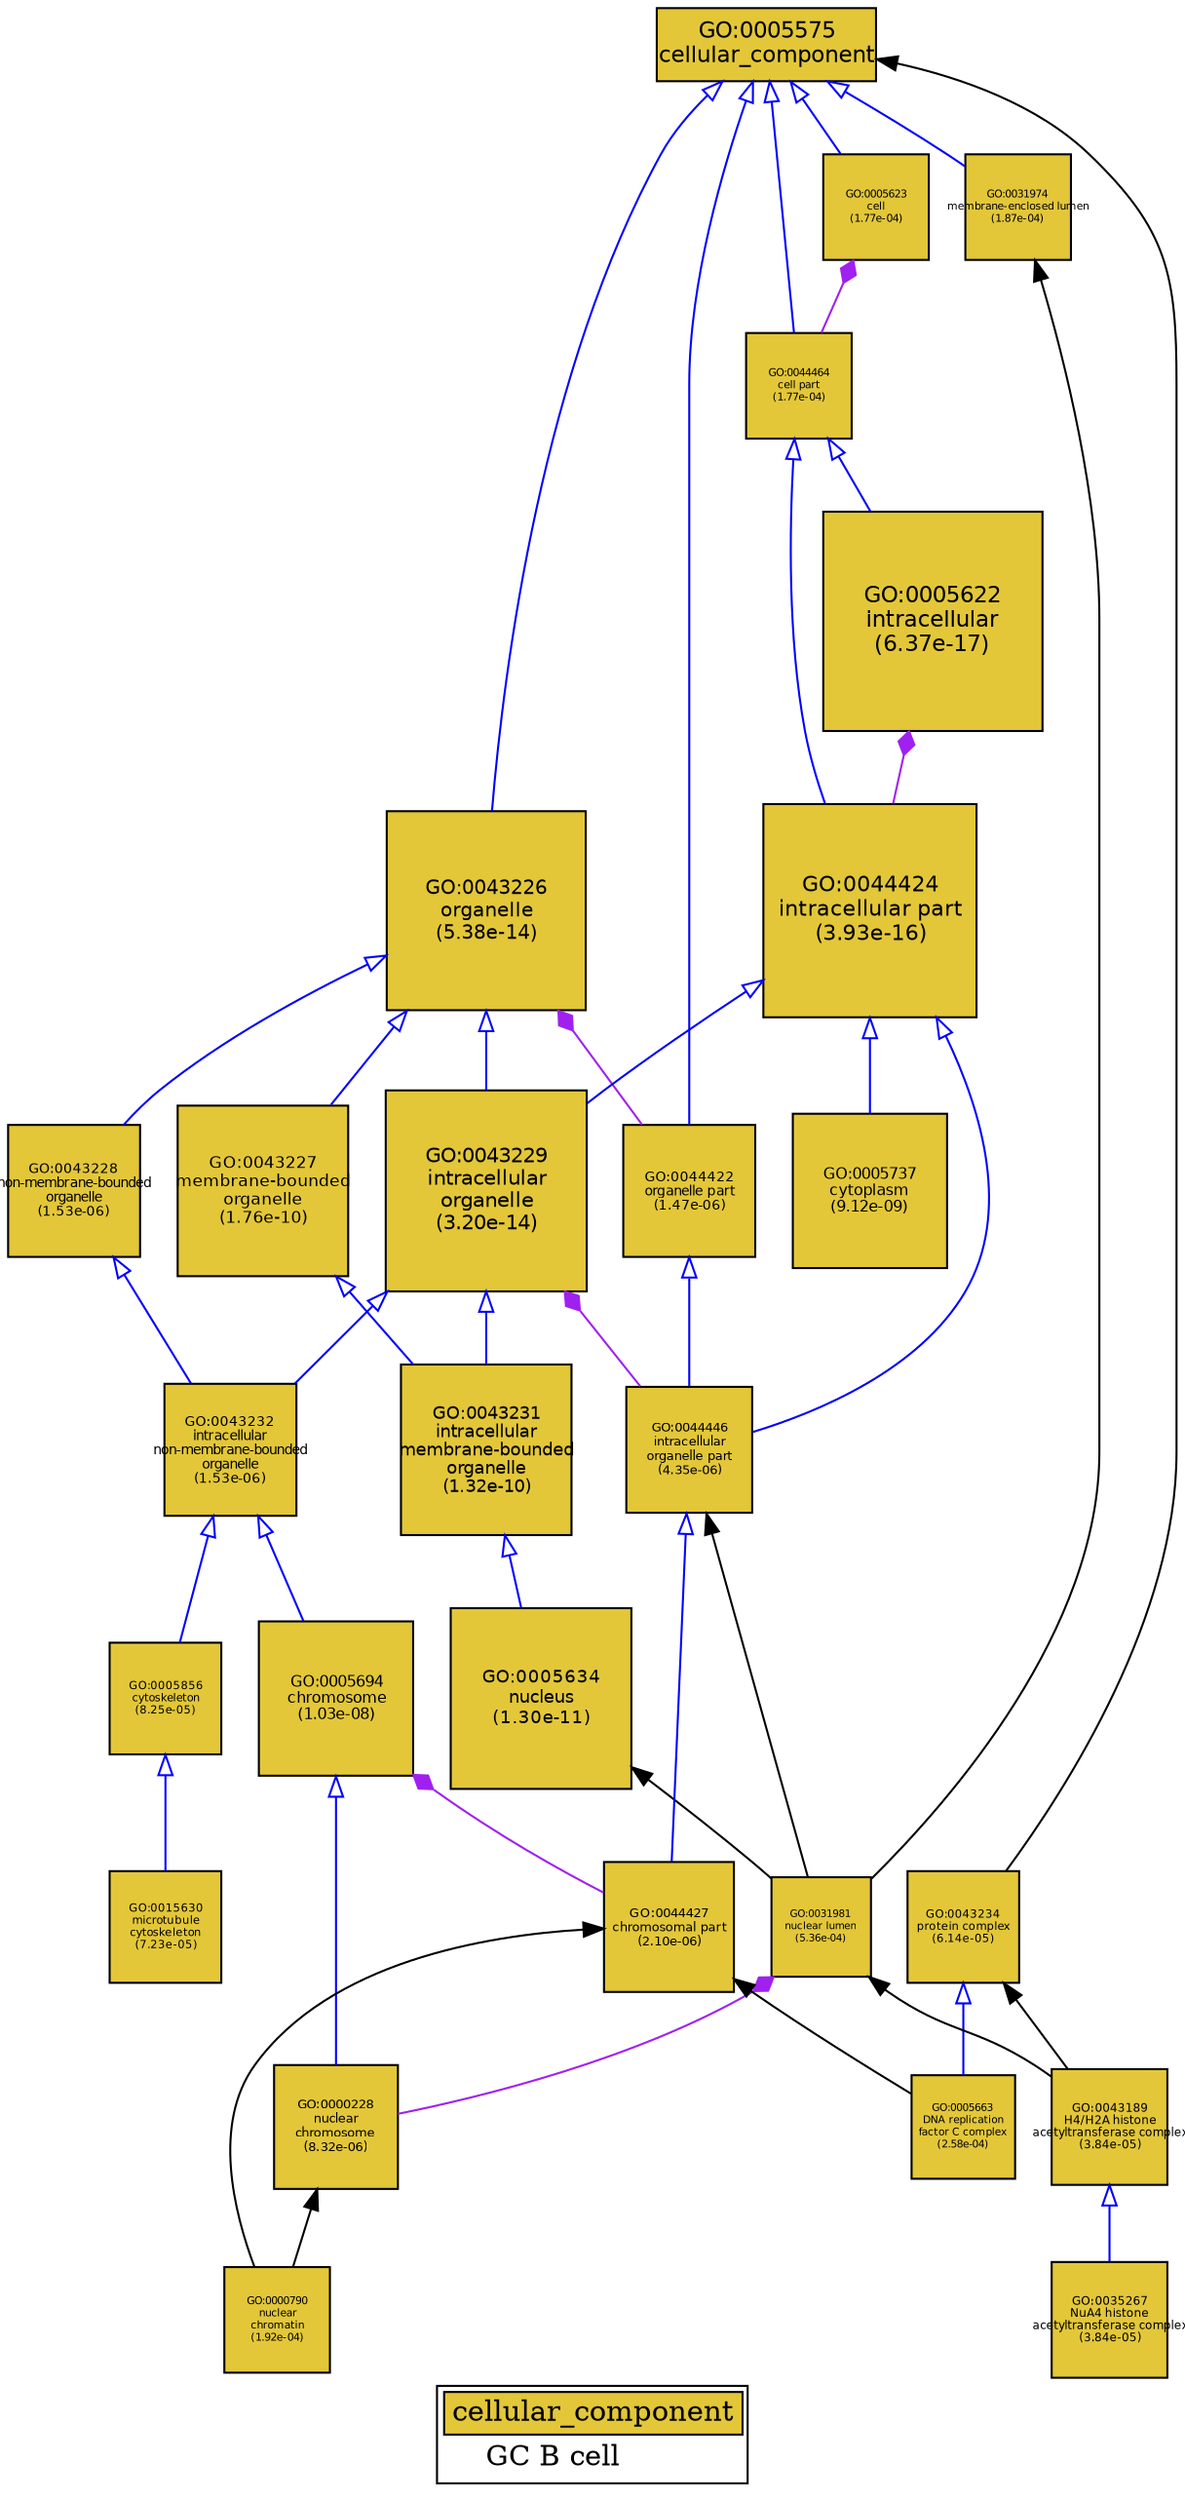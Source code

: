 digraph "cellular_component" {
graph [ bgcolor = "#ffffff", label = <<TABLE COLOR="black" BGCOLOR="white"><TR><TD COLSPAN="2" BGCOLOR="#E3C739"><FONT COLOR="black">cellular_component</FONT></TD></TR><TR><TD BORDER="0">GC B cell</TD></TR></TABLE>> ];
node [ fontname = "Helvetica" ];

subgraph "nodes" {

node [ style = "filled", fixedsize = "true", width = 1, shape = "box", fontsize = 9, fillcolor = "#E3C739", fontcolor = "black", color = "black" ];

"GO:0043227" [ URL = "#GO:0043227", label = <<TABLE BORDER="0"><TR><TD>GO:0043227<BR/>membrane-bounded<BR/>organelle<BR/>(1.76e-10)</TD></TR></TABLE>>, width = 1.16586057596, shape = "box", fontsize = 8.39419614688, height = 1.16586057596 ];
"GO:0000228" [ URL = "#GO:0000228", label = <<TABLE BORDER="0"><TR><TD>GO:0000228<BR/>nuclear<BR/>chromosome<BR/>(8.32e-06)</TD></TR></TABLE>>, width = 0.844155553998, shape = "box", fontsize = 6.07791998878, height = 0.844155553998 ];
"GO:0005856" [ URL = "#GO:0005856", label = <<TABLE BORDER="0"><TR><TD>GO:0005856<BR/>cytoskeleton<BR/>(8.25e-05)</TD></TR></TABLE>>, width = 0.75813858813, shape = "box", fontsize = 5.45859783454, height = 0.75813858813 ];
"GO:0043229" [ URL = "#GO:0043229", label = <<TABLE BORDER="0"><TR><TD>GO:0043229<BR/>intracellular<BR/>organelle<BR/>(3.20e-14)</TD></TR></TABLE>>, width = 1.36980778477, shape = "box", fontsize = 9.86261605036, height = 1.36980778477 ];
"GO:0043232" [ URL = "#GO:0043232", label = <<TABLE BORDER="0"><TR><TD>GO:0043232<BR/>intracellular<BR/>non-membrane-bounded<BR/>organelle<BR/>(1.53e-06)</TD></TR></TABLE>>, width = 0.90245960507, shape = "box", fontsize = 6.4977091565, height = 0.90245960507 ];
"GO:0044464" [ URL = "#GO:0044464", label = <<TABLE BORDER="0"><TR><TD>GO:0044464<BR/>cell part<BR/>(1.77e-04)</TD></TR></TABLE>>, width = 0.727328080327, shape = "box", fontsize = 5.23676217836, height = 0.727328080327 ];
"GO:0005634" [ URL = "#GO:0005634", label = <<TABLE BORDER="0"><TR><TD>GO:0005634<BR/>nucleus<BR/>(1.30e-11)</TD></TR></TABLE>>, width = 1.23107890171, shape = "box", fontsize = 8.86376809235, height = 1.23107890171 ];
"GO:0043231" [ URL = "#GO:0043231", label = <<TABLE BORDER="0"><TR><TD>GO:0043231<BR/>intracellular<BR/>membrane-bounded<BR/>organelle<BR/>(1.32e-10)</TD></TR></TABLE>>, width = 1.17315292866, shape = "box", fontsize = 8.44670108633, height = 1.17315292866 ];
"GO:0005694" [ URL = "#GO:0005694", label = <<TABLE BORDER="0"><TR><TD>GO:0005694<BR/>chromosome<BR/>(1.03e-08)</TD></TR></TABLE>>, width = 1.05575021563, shape = "box", fontsize = 7.60140155253, height = 1.05575021563 ];
"GO:0000790" [ URL = "#GO:0000790", label = <<TABLE BORDER="0"><TR><TD>GO:0000790<BR/>nuclear<BR/>chromatin<BR/>(1.92e-04)</TD></TR></TABLE>>, width = 0.723907529823, shape = "box", fontsize = 5.21213421473, height = 0.723907529823 ];
"GO:0043228" [ URL = "#GO:0043228", label = <<TABLE BORDER="0"><TR><TD>GO:0043228<BR/>non-membrane-bounded<BR/>organelle<BR/>(1.53e-06)</TD></TR></TABLE>>, width = 0.90245960507, shape = "box", fontsize = 6.4977091565, height = 0.90245960507 ];
"GO:0035267" [ URL = "#GO:0035267", label = <<TABLE BORDER="0"><TR><TD>GO:0035267<BR/>NuA4 histone<BR/>acetyltransferase complex<BR/>(3.84e-05)</TD></TR></TABLE>>, width = 0.787848673998, shape = "box", fontsize = 5.67251045279, height = 0.787848673998 ];
"GO:0044446" [ URL = "#GO:0044446", label = <<TABLE BORDER="0"><TR><TD>GO:0044446<BR/>intracellular<BR/>organelle part<BR/>(4.35e-06)</TD></TR></TABLE>>, width = 0.866884579537, shape = "box", fontsize = 6.24156897267, height = 0.866884579537 ];
"GO:0031974" [ URL = "#GO:0031974", label = <<TABLE BORDER="0"><TR><TD>GO:0031974<BR/>membrane-enclosed lumen<BR/>(1.87e-04)</TD></TR></TABLE>>, width = 0.724965292279, shape = "box", fontsize = 5.21975010441, height = 0.724965292279 ];
"GO:0005575" [ URL = "#GO:0005575", label = <<TABLE BORDER="0"><TR><TD>GO:0005575<BR/>cellular_component</TD></TR></TABLE>>, width = 1.5, shape = "box", fontsize = 10.8 ];
"GO:0043226" [ URL = "#GO:0043226", label = <<TABLE BORDER="0"><TR><TD>GO:0043226<BR/>organelle<BR/>(5.38e-14)</TD></TR></TABLE>>, width = 1.35840559408, shape = "box", fontsize = 9.78052027738, height = 1.35840559408 ];
"GO:0043234" [ URL = "#GO:0043234", label = <<TABLE BORDER="0"><TR><TD>GO:0043234<BR/>protein complex<BR/>(6.14e-05)</TD></TR></TABLE>>, width = 0.769753247705, shape = "box", fontsize = 5.54222338348, height = 0.769753247705 ];
"GO:0044424" [ URL = "#GO:0044424", label = <<TABLE BORDER="0"><TR><TD>GO:0044424<BR/>intracellular part<BR/>(3.93e-16)</TD></TR></TABLE>>, width = 1.46310885269, shape = "box", fontsize = 10.5343837394, height = 1.46310885269 ];
"GO:0005663" [ URL = "#GO:0005663", label = <<TABLE BORDER="0"><TR><TD>GO:0005663<BR/>DNA replication<BR/>factor C complex<BR/>(2.58e-04)</TD></TR></TABLE>>, width = 0.711564595889, shape = "box", fontsize = 5.1232650904, height = 0.711564595889 ];
"GO:0043189" [ URL = "#GO:0043189", label = <<TABLE BORDER="0"><TR><TD>GO:0043189<BR/>H4/H2A histone<BR/>acetyltransferase complex<BR/>(3.84e-05)</TD></TR></TABLE>>, width = 0.787848673998, shape = "box", fontsize = 5.67251045279, height = 0.787848673998 ];
"GO:0031981" [ URL = "#GO:0031981", label = <<TABLE BORDER="0"><TR><TD>GO:0031981<BR/>nuclear lumen<BR/>(5.36e-04)</TD></TR></TABLE>>, width = 0.680006231195, shape = "box", fontsize = 5.0, height = 0.680006231195 ];
"GO:0005737" [ URL = "#GO:0005737", label = <<TABLE BORDER="0"><TR><TD>GO:0005737<BR/>cytoplasm<BR/>(9.12e-09)</TD></TR></TABLE>>, width = 1.05926178089, shape = "box", fontsize = 7.6266848224, height = 1.05926178089 ];
"GO:0015630" [ URL = "#GO:0015630", label = <<TABLE BORDER="0"><TR><TD>GO:0015630<BR/>microtubule<BR/>cytoskeleton<BR/>(7.23e-05)</TD></TR></TABLE>>, width = 0.763379003641, shape = "box", fontsize = 5.49632882622, height = 0.763379003641 ];
"GO:0044422" [ URL = "#GO:0044422", label = <<TABLE BORDER="0"><TR><TD>GO:0044422<BR/>organelle part<BR/>(1.47e-06)</TD></TR></TABLE>>, width = 0.903710215266, shape = "box", fontsize = 6.50671354992, height = 0.903710215266 ];
"GO:0044427" [ URL = "#GO:0044427", label = <<TABLE BORDER="0"><TR><TD>GO:0044427<BR/>chromosomal part<BR/>(2.10e-06)</TD></TR></TABLE>>, width = 0.89177016443, shape = "box", fontsize = 6.4207451839, height = 0.89177016443 ];
"GO:0005622" [ URL = "#GO:0005622", label = <<TABLE BORDER="0"><TR><TD>GO:0005622<BR/>intracellular<BR/>(6.37e-17)</TD></TR></TABLE>>, width = 1.5, shape = "box", fontsize = 10.8, height = 1.5 ];
"GO:0005623" [ URL = "#GO:0005623", label = <<TABLE BORDER="0"><TR><TD>GO:0005623<BR/>cell<BR/>(1.77e-04)</TD></TR></TABLE>>, width = 0.727328080327, shape = "box", fontsize = 5.23676217836, height = 0.727328080327 ];
}
subgraph "edges" {


edge [ dir = "back", weight = 1 ];
subgraph "regulates" {


edge [ color = "cyan", arrowtail = "none" ];
subgraph "positive" {


edge [ color = "green", arrowtail = "vee" ];
}
subgraph "negative" {


edge [ color = "red", arrowtail = "tee" ];
}
}
subgraph "part_of" {


edge [ color = "purple", arrowtail = "diamond", weight = 2.5 ];
"GO:0043226" -> "GO:0044422";
"GO:0031981" -> "GO:0000228";
"GO:0005622" -> "GO:0044424";
"GO:0043229" -> "GO:0044446";
"GO:0005623" -> "GO:0044464";
"GO:0005694" -> "GO:0044427";
}
subgraph "is_a" {


edge [ color = "blue", arrowtail = "empty", weight = 5.0 ];
"GO:0044424" -> "GO:0044446";
"GO:0043226" -> "GO:0043228";
"GO:0044464" -> "GO:0044424";
"GO:0005575" -> "GO:0044464";
"GO:0005694" -> "GO:0000228";
"GO:0043229" -> "GO:0043232";
"GO:0044424" -> "GO:0005737";
"GO:0043234" -> "GO:0005663";
"GO:0005575" -> "GO:0005623";
"GO:0005856" -> "GO:0015630";
"GO:0005575" -> "GO:0043226";
"GO:0043229" -> "GO:0043231";
"GO:0043226" -> "GO:0043229";
"GO:0043232" -> "GO:0005694";
"GO:0044446" -> "GO:0044427";
"GO:0043189" -> "GO:0035267";
"GO:0043232" -> "GO:0005856";
"GO:0043231" -> "GO:0005634";
"GO:0005575" -> "GO:0044422";
"GO:0044464" -> "GO:0005622";
"GO:0043228" -> "GO:0043232";
"GO:0044422" -> "GO:0044446";
"GO:0044424" -> "GO:0043229";
"GO:0043226" -> "GO:0043227";
"GO:0005575" -> "GO:0031974";
"GO:0043227" -> "GO:0043231";
}
"GO:0043234" -> "GO:0043189";
"GO:0044446" -> "GO:0031981";
"GO:0000228" -> "GO:0000790";
"GO:0031974" -> "GO:0031981";
"GO:0005634" -> "GO:0031981";
"GO:0005575" -> "GO:0043234";
"GO:0044427" -> "GO:0005663";
"GO:0031981" -> "GO:0043189";
"GO:0044427" -> "GO:0000790";
}
}
